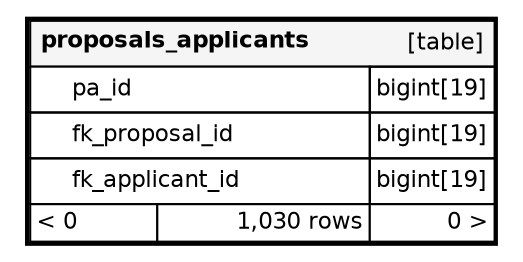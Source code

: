 // dot 2.40 on Linux 4.15.0-47-generic
// SchemaSpy rev Unknown
digraph "proposals_applicants" {
  graph [
    rankdir="RL"
    bgcolor="#ffffff"
    nodesep="0.18"
    ranksep="0.46"
    fontname="Helvetica"
    fontsize="11"
    ration="compress"
  ];
  node [
    fontname="Helvetica"
    fontsize="11"
    shape="plaintext"
  ];
  edge [
    arrowsize="0.8"
  ];
  "proposals_applicants" [
   label=<
    <TABLE BORDER="2" CELLBORDER="1" CELLSPACING="0" BGCOLOR="#ffffff">
      <TR><TD COLSPAN="4"  BGCOLOR="#f5f5f5"><TABLE BORDER="0" CELLSPACING="0"><TR><TD ALIGN="LEFT"><B>proposals_applicants</B></TD><TD ALIGN="RIGHT">[table]</TD></TR></TABLE></TD></TR>
      <TR><TD PORT="pa_id" COLSPAN="2" BGCOLOR="#ffffff" ALIGN="LEFT"><TABLE BORDER="0" CELLSPACING="0" ALIGN="LEFT"><TR ALIGN="LEFT"><TD ALIGN="LEFT" FIXEDSIZE="TRUE" WIDTH="15" HEIGHT="16"></TD><TD ALIGN="LEFT" FIXEDSIZE="TRUE" WIDTH="142" HEIGHT="16">pa_id</TD></TR></TABLE></TD><TD PORT="pa_id.type" ALIGN="LEFT">bigint[19]</TD></TR>
      <TR><TD PORT="fk_proposal_id" COLSPAN="2" ALIGN="LEFT"><TABLE BORDER="0" CELLSPACING="0" ALIGN="LEFT"><TR ALIGN="LEFT"><TD ALIGN="LEFT" FIXEDSIZE="TRUE" WIDTH="15" HEIGHT="16"></TD><TD ALIGN="LEFT" FIXEDSIZE="TRUE" WIDTH="142" HEIGHT="16">fk_proposal_id</TD></TR></TABLE></TD><TD PORT="fk_proposal_id.type" ALIGN="LEFT">bigint[19]</TD></TR>
      <TR><TD PORT="fk_applicant_id" COLSPAN="2" ALIGN="LEFT"><TABLE BORDER="0" CELLSPACING="0" ALIGN="LEFT"><TR ALIGN="LEFT"><TD ALIGN="LEFT" FIXEDSIZE="TRUE" WIDTH="15" HEIGHT="16"></TD><TD ALIGN="LEFT" FIXEDSIZE="TRUE" WIDTH="142" HEIGHT="16">fk_applicant_id</TD></TR></TABLE></TD><TD PORT="fk_applicant_id.type" ALIGN="LEFT">bigint[19]</TD></TR>
      <TR><TD ALIGN="LEFT" BGCOLOR="#ffffff">&lt; 0</TD><TD ALIGN="RIGHT" BGCOLOR="#ffffff">1,030 rows</TD><TD ALIGN="RIGHT" BGCOLOR="#ffffff">0 &gt;</TD></TR>
    </TABLE>>
    URL="tables/proposals_applicants.html"
    tooltip="proposals_applicants"
  ];
}
